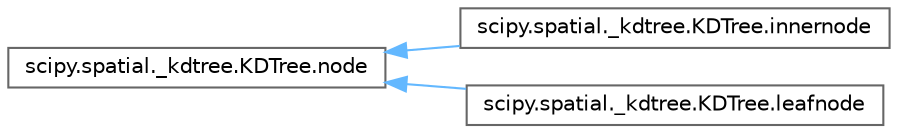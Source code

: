 digraph "Graphical Class Hierarchy"
{
 // LATEX_PDF_SIZE
  bgcolor="transparent";
  edge [fontname=Helvetica,fontsize=10,labelfontname=Helvetica,labelfontsize=10];
  node [fontname=Helvetica,fontsize=10,shape=box,height=0.2,width=0.4];
  rankdir="LR";
  Node0 [id="Node000000",label="scipy.spatial._kdtree.KDTree.node",height=0.2,width=0.4,color="grey40", fillcolor="white", style="filled",URL="$d6/d16/classscipy_1_1spatial_1_1__kdtree_1_1KDTree_1_1node.html",tooltip=" "];
  Node0 -> Node1 [id="edge5348_Node000000_Node000001",dir="back",color="steelblue1",style="solid",tooltip=" "];
  Node1 [id="Node000001",label="scipy.spatial._kdtree.KDTree.innernode",height=0.2,width=0.4,color="grey40", fillcolor="white", style="filled",URL="$d9/d12/classscipy_1_1spatial_1_1__kdtree_1_1KDTree_1_1innernode.html",tooltip=" "];
  Node0 -> Node2 [id="edge5349_Node000000_Node000002",dir="back",color="steelblue1",style="solid",tooltip=" "];
  Node2 [id="Node000002",label="scipy.spatial._kdtree.KDTree.leafnode",height=0.2,width=0.4,color="grey40", fillcolor="white", style="filled",URL="$d4/de3/classscipy_1_1spatial_1_1__kdtree_1_1KDTree_1_1leafnode.html",tooltip=" "];
}

